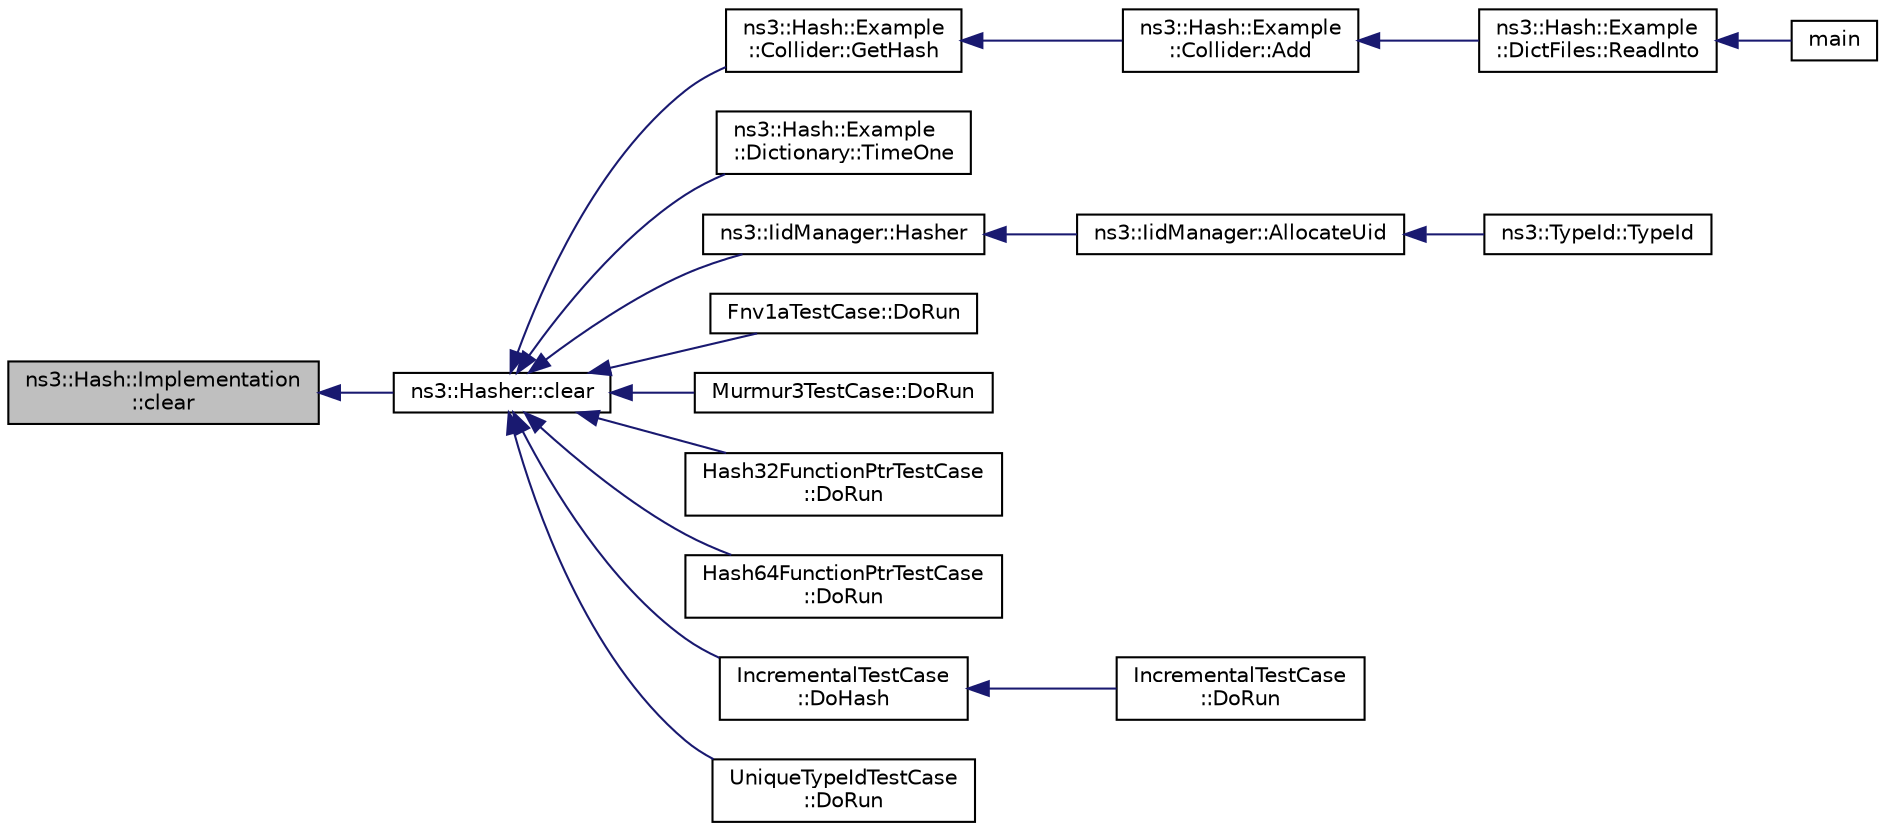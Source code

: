 digraph "ns3::Hash::Implementation::clear"
{
  edge [fontname="Helvetica",fontsize="10",labelfontname="Helvetica",labelfontsize="10"];
  node [fontname="Helvetica",fontsize="10",shape=record];
  rankdir="LR";
  Node1 [label="ns3::Hash::Implementation\l::clear",height=0.2,width=0.4,color="black", fillcolor="grey75", style="filled", fontcolor="black"];
  Node1 -> Node2 [dir="back",color="midnightblue",fontsize="10",style="solid"];
  Node2 [label="ns3::Hasher::clear",height=0.2,width=0.4,color="black", fillcolor="white", style="filled",URL="$d3/dea/classns3_1_1Hasher.html#a629108aa89019d84af8b2d85c7185f54"];
  Node2 -> Node3 [dir="back",color="midnightblue",fontsize="10",style="solid"];
  Node3 [label="ns3::Hash::Example\l::Collider::GetHash",height=0.2,width=0.4,color="black", fillcolor="white", style="filled",URL="$d5/d6b/classns3_1_1Hash_1_1Example_1_1Collider.html#a785988b20d366aee65f5f5b35ce5624a"];
  Node3 -> Node4 [dir="back",color="midnightblue",fontsize="10",style="solid"];
  Node4 [label="ns3::Hash::Example\l::Collider::Add",height=0.2,width=0.4,color="black", fillcolor="white", style="filled",URL="$d5/d6b/classns3_1_1Hash_1_1Example_1_1Collider.html#ab805dca91262adca1590124759c0c947"];
  Node4 -> Node5 [dir="back",color="midnightblue",fontsize="10",style="solid"];
  Node5 [label="ns3::Hash::Example\l::DictFiles::ReadInto",height=0.2,width=0.4,color="black", fillcolor="white", style="filled",URL="$d9/d80/classns3_1_1Hash_1_1Example_1_1DictFiles.html#a59e6e06d279091c6163ba0282d25b778"];
  Node5 -> Node6 [dir="back",color="midnightblue",fontsize="10",style="solid"];
  Node6 [label="main",height=0.2,width=0.4,color="black", fillcolor="white", style="filled",URL="$d0/d41/hash-example_8cc.html#a0ddf1224851353fc92bfbff6f499fa97"];
  Node2 -> Node7 [dir="back",color="midnightblue",fontsize="10",style="solid"];
  Node7 [label="ns3::Hash::Example\l::Dictionary::TimeOne",height=0.2,width=0.4,color="black", fillcolor="white", style="filled",URL="$d6/dbe/classns3_1_1Hash_1_1Example_1_1Dictionary.html#afd4ca23d992aa625d4c35ce4f42b611c"];
  Node2 -> Node8 [dir="back",color="midnightblue",fontsize="10",style="solid"];
  Node8 [label="ns3::IidManager::Hasher",height=0.2,width=0.4,color="black", fillcolor="white", style="filled",URL="$d4/d1c/classns3_1_1IidManager.html#ac125cec331e0a7f55910e96aecec2091"];
  Node8 -> Node9 [dir="back",color="midnightblue",fontsize="10",style="solid"];
  Node9 [label="ns3::IidManager::AllocateUid",height=0.2,width=0.4,color="black", fillcolor="white", style="filled",URL="$d4/d1c/classns3_1_1IidManager.html#adc03a8e984e092e5981e697818509233"];
  Node9 -> Node10 [dir="back",color="midnightblue",fontsize="10",style="solid"];
  Node10 [label="ns3::TypeId::TypeId",height=0.2,width=0.4,color="black", fillcolor="white", style="filled",URL="$d6/d11/classns3_1_1TypeId.html#afe8fa6bf1936d3ff19395f495bb0da61"];
  Node2 -> Node11 [dir="back",color="midnightblue",fontsize="10",style="solid"];
  Node11 [label="Fnv1aTestCase::DoRun",height=0.2,width=0.4,color="black", fillcolor="white", style="filled",URL="$df/df0/classFnv1aTestCase.html#af33582551e66fdacf529936627c43b25",tooltip="Implementation to actually run this TestCase. "];
  Node2 -> Node12 [dir="back",color="midnightblue",fontsize="10",style="solid"];
  Node12 [label="Murmur3TestCase::DoRun",height=0.2,width=0.4,color="black", fillcolor="white", style="filled",URL="$da/d2e/classMurmur3TestCase.html#af9ff1f22f068e3f843e23d0dd6358a80",tooltip="Implementation to actually run this TestCase. "];
  Node2 -> Node13 [dir="back",color="midnightblue",fontsize="10",style="solid"];
  Node13 [label="Hash32FunctionPtrTestCase\l::DoRun",height=0.2,width=0.4,color="black", fillcolor="white", style="filled",URL="$da/dcf/classHash32FunctionPtrTestCase.html#ad4a6c6e792b1a5cae85e12efa0b2f897",tooltip="Implementation to actually run this TestCase. "];
  Node2 -> Node14 [dir="back",color="midnightblue",fontsize="10",style="solid"];
  Node14 [label="Hash64FunctionPtrTestCase\l::DoRun",height=0.2,width=0.4,color="black", fillcolor="white", style="filled",URL="$d7/d1f/classHash64FunctionPtrTestCase.html#ae364f85f2a92f09ad92752745cd8181e",tooltip="Implementation to actually run this TestCase. "];
  Node2 -> Node15 [dir="back",color="midnightblue",fontsize="10",style="solid"];
  Node15 [label="IncrementalTestCase\l::DoHash",height=0.2,width=0.4,color="black", fillcolor="white", style="filled",URL="$d1/d6c/classIncrementalTestCase.html#aaf68c1b2c7547e01d4e8f3aaac196947"];
  Node15 -> Node16 [dir="back",color="midnightblue",fontsize="10",style="solid"];
  Node16 [label="IncrementalTestCase\l::DoRun",height=0.2,width=0.4,color="black", fillcolor="white", style="filled",URL="$d1/d6c/classIncrementalTestCase.html#a8ac4a672673048795b6bd15a6b82eb69",tooltip="Implementation to actually run this TestCase. "];
  Node2 -> Node17 [dir="back",color="midnightblue",fontsize="10",style="solid"];
  Node17 [label="UniqueTypeIdTestCase\l::DoRun",height=0.2,width=0.4,color="black", fillcolor="white", style="filled",URL="$dd/d46/classUniqueTypeIdTestCase.html#aaaf0de0c7f78d4143b4e205828cc9726",tooltip="Implementation to actually run this TestCase. "];
}
